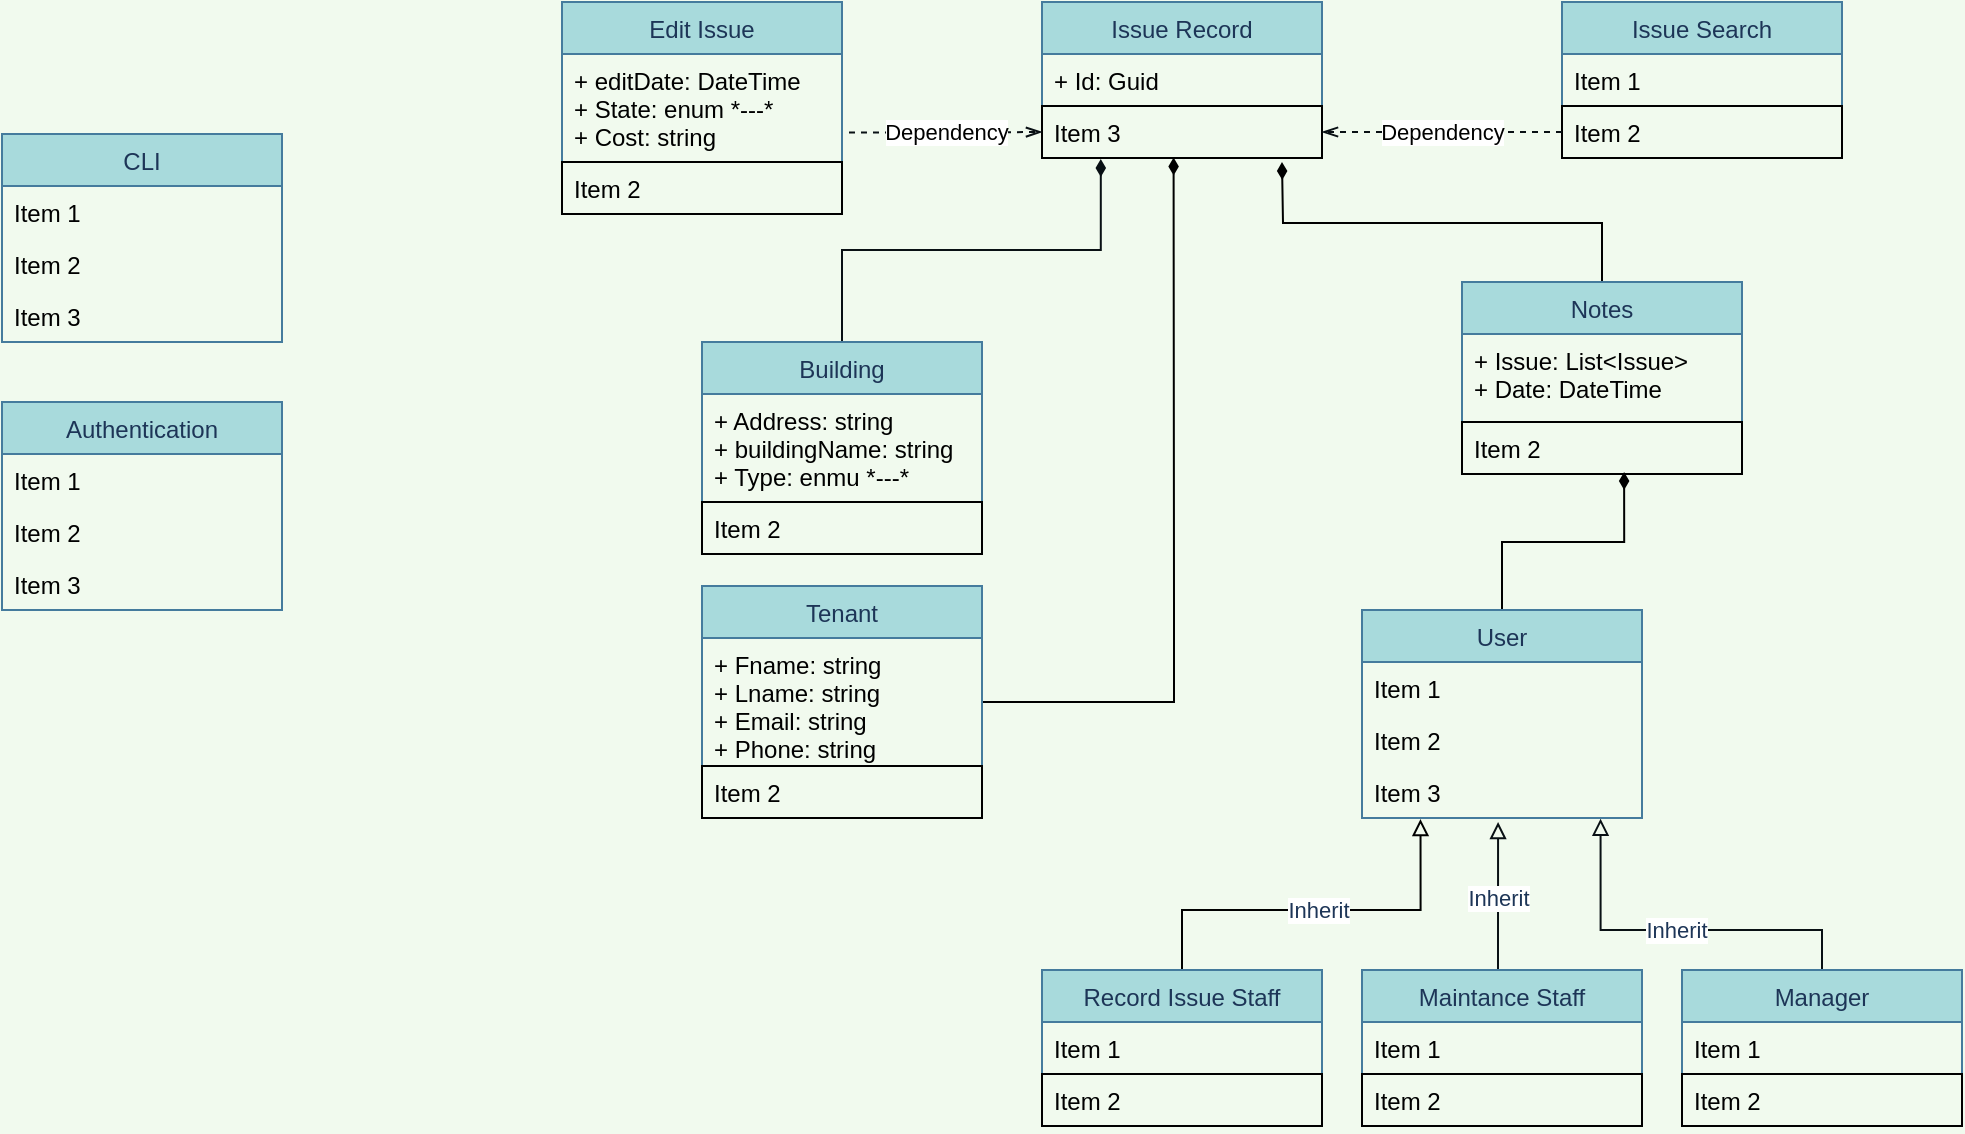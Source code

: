 <mxfile version="14.7.2" type="github">
  <diagram id="ytJm-4WcB6ZGAaltWZKI" name="Page-1">
    <mxGraphModel dx="2222" dy="1194" grid="1" gridSize="10" guides="1" tooltips="1" connect="1" arrows="1" fold="1" page="0" pageScale="1" pageWidth="1169" pageHeight="827" background="#F1FAEE" math="0" shadow="0">
      <root>
        <mxCell id="0" />
        <mxCell id="1" parent="0" />
        <mxCell id="Lo6s8V4BhfVK1jpsfnPi-21" value="Inherit" style="edgeStyle=orthogonalEdgeStyle;rounded=0;sketch=0;orthogonalLoop=1;jettySize=auto;html=1;exitX=0.5;exitY=0;exitDx=0;exitDy=0;fontColor=#1D3557;fillColor=#A8DADC;entryX=0.209;entryY=1.021;entryDx=0;entryDy=0;entryPerimeter=0;endArrow=block;endFill=0;" parent="1" source="Lo6s8V4BhfVK1jpsfnPi-1" edge="1" target="Lo6s8V4BhfVK1jpsfnPi-20">
          <mxGeometry relative="1" as="geometry">
            <mxPoint x="130" y="14" as="targetPoint" />
            <Array as="points">
              <mxPoint x="10" y="54" />
              <mxPoint x="129" y="54" />
            </Array>
          </mxGeometry>
        </mxCell>
        <mxCell id="Lo6s8V4BhfVK1jpsfnPi-1" value="Record Issue Staff" style="swimlane;fontStyle=0;childLayout=stackLayout;horizontal=1;startSize=26;horizontalStack=0;resizeParent=1;resizeParentMax=0;resizeLast=0;collapsible=1;marginBottom=0;rounded=0;sketch=0;fontColor=#1D3557;strokeColor=#457B9D;fillColor=#A8DADC;" parent="1" vertex="1">
          <mxGeometry x="-60" y="84" width="140" height="78" as="geometry" />
        </mxCell>
        <mxCell id="Lo6s8V4BhfVK1jpsfnPi-2" value="Item 1" style="text;strokeColor=none;fillColor=none;align=left;verticalAlign=top;spacingLeft=4;spacingRight=4;overflow=hidden;rotatable=0;points=[[0,0.5],[1,0.5]];portConstraint=eastwest;" parent="Lo6s8V4BhfVK1jpsfnPi-1" vertex="1">
          <mxGeometry y="26" width="140" height="26" as="geometry" />
        </mxCell>
        <mxCell id="Lo6s8V4BhfVK1jpsfnPi-3" value="Item 2" style="text;fillColor=none;align=left;verticalAlign=top;spacingLeft=4;spacingRight=4;overflow=hidden;rotatable=0;points=[[0,0.5],[1,0.5]];portConstraint=eastwest;strokeColor=#000000;" parent="Lo6s8V4BhfVK1jpsfnPi-1" vertex="1">
          <mxGeometry y="52" width="140" height="26" as="geometry" />
        </mxCell>
        <mxCell id="Lo6s8V4BhfVK1jpsfnPi-22" value="Inherit" style="edgeStyle=orthogonalEdgeStyle;rounded=0;sketch=0;orthogonalLoop=1;jettySize=auto;html=1;exitX=0.5;exitY=0;exitDx=0;exitDy=0;entryX=0.486;entryY=1.077;entryDx=0;entryDy=0;entryPerimeter=0;fontColor=#1D3557;fillColor=#A8DADC;strokeColor=#091014;endArrow=block;endFill=0;" parent="1" source="Lo6s8V4BhfVK1jpsfnPi-5" target="Lo6s8V4BhfVK1jpsfnPi-20" edge="1">
          <mxGeometry relative="1" as="geometry">
            <Array as="points">
              <mxPoint x="168" y="84" />
            </Array>
          </mxGeometry>
        </mxCell>
        <mxCell id="Lo6s8V4BhfVK1jpsfnPi-5" value="Maintance Staff" style="swimlane;fontStyle=0;childLayout=stackLayout;horizontal=1;startSize=26;horizontalStack=0;resizeParent=1;resizeParentMax=0;resizeLast=0;collapsible=1;marginBottom=0;rounded=0;sketch=0;fontColor=#1D3557;strokeColor=#457B9D;fillColor=#A8DADC;" parent="1" vertex="1">
          <mxGeometry x="100" y="84" width="140" height="78" as="geometry" />
        </mxCell>
        <mxCell id="Lo6s8V4BhfVK1jpsfnPi-6" value="Item 1" style="text;strokeColor=none;fillColor=none;align=left;verticalAlign=top;spacingLeft=4;spacingRight=4;overflow=hidden;rotatable=0;points=[[0,0.5],[1,0.5]];portConstraint=eastwest;" parent="Lo6s8V4BhfVK1jpsfnPi-5" vertex="1">
          <mxGeometry y="26" width="140" height="26" as="geometry" />
        </mxCell>
        <mxCell id="Lo6s8V4BhfVK1jpsfnPi-7" value="Item 2" style="text;fillColor=none;align=left;verticalAlign=top;spacingLeft=4;spacingRight=4;overflow=hidden;rotatable=0;points=[[0,0.5],[1,0.5]];portConstraint=eastwest;strokeColor=#000000;" parent="Lo6s8V4BhfVK1jpsfnPi-5" vertex="1">
          <mxGeometry y="52" width="140" height="26" as="geometry" />
        </mxCell>
        <mxCell id="Lo6s8V4BhfVK1jpsfnPi-23" value="Inherit" style="edgeStyle=orthogonalEdgeStyle;rounded=0;sketch=0;orthogonalLoop=1;jettySize=auto;html=1;exitX=0.5;exitY=0;exitDx=0;exitDy=0;fontColor=#1D3557;fillColor=#A8DADC;strokeColor=#091014;entryX=0.852;entryY=1.013;entryDx=0;entryDy=0;entryPerimeter=0;endArrow=block;endFill=0;" parent="1" source="Lo6s8V4BhfVK1jpsfnPi-9" target="Lo6s8V4BhfVK1jpsfnPi-20" edge="1">
          <mxGeometry relative="1" as="geometry">
            <mxPoint x="220" y="34" as="targetPoint" />
            <Array as="points">
              <mxPoint x="330" y="64" />
              <mxPoint x="219" y="64" />
            </Array>
          </mxGeometry>
        </mxCell>
        <mxCell id="Lo6s8V4BhfVK1jpsfnPi-9" value="Manager" style="swimlane;fontStyle=0;childLayout=stackLayout;horizontal=1;startSize=26;horizontalStack=0;resizeParent=1;resizeParentMax=0;resizeLast=0;collapsible=1;marginBottom=0;rounded=0;sketch=0;fontColor=#1D3557;strokeColor=#457B9D;fillColor=#A8DADC;" parent="1" vertex="1">
          <mxGeometry x="260" y="84" width="140" height="78" as="geometry" />
        </mxCell>
        <mxCell id="Lo6s8V4BhfVK1jpsfnPi-10" value="Item 1" style="text;strokeColor=none;fillColor=none;align=left;verticalAlign=top;spacingLeft=4;spacingRight=4;overflow=hidden;rotatable=0;points=[[0,0.5],[1,0.5]];portConstraint=eastwest;" parent="Lo6s8V4BhfVK1jpsfnPi-9" vertex="1">
          <mxGeometry y="26" width="140" height="26" as="geometry" />
        </mxCell>
        <mxCell id="Lo6s8V4BhfVK1jpsfnPi-11" value="Item 2" style="text;fillColor=none;align=left;verticalAlign=top;spacingLeft=4;spacingRight=4;overflow=hidden;rotatable=0;points=[[0,0.5],[1,0.5]];portConstraint=eastwest;strokeColor=#000000;" parent="Lo6s8V4BhfVK1jpsfnPi-9" vertex="1">
          <mxGeometry y="52" width="140" height="26" as="geometry" />
        </mxCell>
        <mxCell id="2NKSA_wgAgDvabQHiUOF-1" style="edgeStyle=orthogonalEdgeStyle;rounded=0;orthogonalLoop=1;jettySize=auto;html=1;exitX=1;exitY=0.5;exitDx=0;exitDy=0;entryX=0.47;entryY=0.991;entryDx=0;entryDy=0;entryPerimeter=0;endArrow=diamondThin;endFill=1;" edge="1" parent="1" source="Lo6s8V4BhfVK1jpsfnPi-14" target="S9WSTFggVogABzAUVLgP-4">
          <mxGeometry relative="1" as="geometry">
            <Array as="points">
              <mxPoint x="6" y="-50" />
              <mxPoint x="6" y="-100" />
            </Array>
          </mxGeometry>
        </mxCell>
        <mxCell id="Lo6s8V4BhfVK1jpsfnPi-13" value="Tenant" style="swimlane;fontStyle=0;childLayout=stackLayout;horizontal=1;startSize=26;horizontalStack=0;resizeParent=1;resizeParentMax=0;resizeLast=0;collapsible=1;marginBottom=0;rounded=0;sketch=0;fontColor=#1D3557;strokeColor=#457B9D;fillColor=#A8DADC;" parent="1" vertex="1">
          <mxGeometry x="-230" y="-108" width="140" height="116" as="geometry" />
        </mxCell>
        <mxCell id="Lo6s8V4BhfVK1jpsfnPi-14" value="+ Fname: string&#xa;+ Lname: string&#xa;+ Email: string&#xa;+ Phone: string" style="text;strokeColor=none;fillColor=none;align=left;verticalAlign=top;spacingLeft=4;spacingRight=4;overflow=hidden;rotatable=0;points=[[0,0.5],[1,0.5]];portConstraint=eastwest;" parent="Lo6s8V4BhfVK1jpsfnPi-13" vertex="1">
          <mxGeometry y="26" width="140" height="64" as="geometry" />
        </mxCell>
        <mxCell id="Lo6s8V4BhfVK1jpsfnPi-15" value="Item 2" style="text;fillColor=none;align=left;verticalAlign=top;spacingLeft=4;spacingRight=4;overflow=hidden;rotatable=0;points=[[0,0.5],[1,0.5]];portConstraint=eastwest;strokeColor=#000000;" parent="Lo6s8V4BhfVK1jpsfnPi-13" vertex="1">
          <mxGeometry y="90" width="140" height="26" as="geometry" />
        </mxCell>
        <mxCell id="2NKSA_wgAgDvabQHiUOF-2" style="edgeStyle=orthogonalEdgeStyle;rounded=0;orthogonalLoop=1;jettySize=auto;html=1;exitX=0.5;exitY=0;exitDx=0;exitDy=0;entryX=0.579;entryY=0.962;entryDx=0;entryDy=0;entryPerimeter=0;endArrow=diamondThin;endFill=1;" edge="1" parent="1" source="Lo6s8V4BhfVK1jpsfnPi-17" target="S9WSTFggVogABzAUVLgP-23">
          <mxGeometry relative="1" as="geometry" />
        </mxCell>
        <mxCell id="Lo6s8V4BhfVK1jpsfnPi-17" value="User" style="swimlane;fontStyle=0;childLayout=stackLayout;horizontal=1;startSize=26;horizontalStack=0;resizeParent=1;resizeParentMax=0;resizeLast=0;collapsible=1;marginBottom=0;rounded=0;sketch=0;fontColor=#1D3557;strokeColor=#457B9D;fillColor=#A8DADC;" parent="1" vertex="1">
          <mxGeometry x="100" y="-96" width="140" height="104" as="geometry" />
        </mxCell>
        <mxCell id="Lo6s8V4BhfVK1jpsfnPi-18" value="Item 1" style="text;strokeColor=none;fillColor=none;align=left;verticalAlign=top;spacingLeft=4;spacingRight=4;overflow=hidden;rotatable=0;points=[[0,0.5],[1,0.5]];portConstraint=eastwest;" parent="Lo6s8V4BhfVK1jpsfnPi-17" vertex="1">
          <mxGeometry y="26" width="140" height="26" as="geometry" />
        </mxCell>
        <mxCell id="Lo6s8V4BhfVK1jpsfnPi-19" value="Item 2" style="text;strokeColor=none;fillColor=none;align=left;verticalAlign=top;spacingLeft=4;spacingRight=4;overflow=hidden;rotatable=0;points=[[0,0.5],[1,0.5]];portConstraint=eastwest;" parent="Lo6s8V4BhfVK1jpsfnPi-17" vertex="1">
          <mxGeometry y="52" width="140" height="26" as="geometry" />
        </mxCell>
        <mxCell id="Lo6s8V4BhfVK1jpsfnPi-20" value="Item 3" style="text;strokeColor=none;fillColor=none;align=left;verticalAlign=top;spacingLeft=4;spacingRight=4;overflow=hidden;rotatable=0;points=[[0,0.5],[1,0.5]];portConstraint=eastwest;" parent="Lo6s8V4BhfVK1jpsfnPi-17" vertex="1">
          <mxGeometry y="78" width="140" height="26" as="geometry" />
        </mxCell>
        <mxCell id="S9WSTFggVogABzAUVLgP-1" value="Issue Record" style="swimlane;fontStyle=0;childLayout=stackLayout;horizontal=1;startSize=26;horizontalStack=0;resizeParent=1;resizeParentMax=0;resizeLast=0;collapsible=1;marginBottom=0;rounded=0;sketch=0;fontColor=#1D3557;strokeColor=#457B9D;fillColor=#A8DADC;" parent="1" vertex="1">
          <mxGeometry x="-60" y="-400" width="140" height="78" as="geometry" />
        </mxCell>
        <mxCell id="S9WSTFggVogABzAUVLgP-2" value="+ Id: Guid" style="text;strokeColor=none;fillColor=none;align=left;verticalAlign=top;spacingLeft=4;spacingRight=4;overflow=hidden;rotatable=0;points=[[0,0.5],[1,0.5]];portConstraint=eastwest;" parent="S9WSTFggVogABzAUVLgP-1" vertex="1">
          <mxGeometry y="26" width="140" height="26" as="geometry" />
        </mxCell>
        <mxCell id="S9WSTFggVogABzAUVLgP-4" value="Item 3" style="text;fillColor=none;align=left;verticalAlign=top;spacingLeft=4;spacingRight=4;overflow=hidden;rotatable=0;points=[[0,0.5],[1,0.5]];portConstraint=eastwest;strokeColor=#000000;" parent="S9WSTFggVogABzAUVLgP-1" vertex="1">
          <mxGeometry y="52" width="140" height="26" as="geometry" />
        </mxCell>
        <mxCell id="S9WSTFggVogABzAUVLgP-5" value="Issue Search" style="swimlane;fontStyle=0;childLayout=stackLayout;horizontal=1;startSize=26;horizontalStack=0;resizeParent=1;resizeParentMax=0;resizeLast=0;collapsible=1;marginBottom=0;rounded=0;sketch=0;fontColor=#1D3557;strokeColor=#457B9D;fillColor=#A8DADC;" parent="1" vertex="1">
          <mxGeometry x="200" y="-400" width="140" height="78" as="geometry" />
        </mxCell>
        <mxCell id="S9WSTFggVogABzAUVLgP-6" value="Item 1" style="text;strokeColor=none;fillColor=none;align=left;verticalAlign=top;spacingLeft=4;spacingRight=4;overflow=hidden;rotatable=0;points=[[0,0.5],[1,0.5]];portConstraint=eastwest;" parent="S9WSTFggVogABzAUVLgP-5" vertex="1">
          <mxGeometry y="26" width="140" height="26" as="geometry" />
        </mxCell>
        <mxCell id="S9WSTFggVogABzAUVLgP-7" value="Item 2" style="text;fillColor=none;align=left;verticalAlign=top;spacingLeft=4;spacingRight=4;overflow=hidden;rotatable=0;points=[[0,0.5],[1,0.5]];portConstraint=eastwest;strokeColor=#000000;" parent="S9WSTFggVogABzAUVLgP-5" vertex="1">
          <mxGeometry y="52" width="140" height="26" as="geometry" />
        </mxCell>
        <mxCell id="S9WSTFggVogABzAUVLgP-13" value="CLI" style="swimlane;fontStyle=0;childLayout=stackLayout;horizontal=1;startSize=26;horizontalStack=0;resizeParent=1;resizeParentMax=0;resizeLast=0;collapsible=1;marginBottom=0;rounded=0;sketch=0;fontColor=#1D3557;strokeColor=#457B9D;fillColor=#A8DADC;" parent="1" vertex="1">
          <mxGeometry x="-580" y="-334" width="140" height="104" as="geometry" />
        </mxCell>
        <mxCell id="S9WSTFggVogABzAUVLgP-14" value="Item 1" style="text;strokeColor=none;fillColor=none;align=left;verticalAlign=top;spacingLeft=4;spacingRight=4;overflow=hidden;rotatable=0;points=[[0,0.5],[1,0.5]];portConstraint=eastwest;" parent="S9WSTFggVogABzAUVLgP-13" vertex="1">
          <mxGeometry y="26" width="140" height="26" as="geometry" />
        </mxCell>
        <mxCell id="S9WSTFggVogABzAUVLgP-15" value="Item 2" style="text;strokeColor=none;fillColor=none;align=left;verticalAlign=top;spacingLeft=4;spacingRight=4;overflow=hidden;rotatable=0;points=[[0,0.5],[1,0.5]];portConstraint=eastwest;" parent="S9WSTFggVogABzAUVLgP-13" vertex="1">
          <mxGeometry y="52" width="140" height="26" as="geometry" />
        </mxCell>
        <mxCell id="S9WSTFggVogABzAUVLgP-16" value="Item 3" style="text;strokeColor=none;fillColor=none;align=left;verticalAlign=top;spacingLeft=4;spacingRight=4;overflow=hidden;rotatable=0;points=[[0,0.5],[1,0.5]];portConstraint=eastwest;" parent="S9WSTFggVogABzAUVLgP-13" vertex="1">
          <mxGeometry y="78" width="140" height="26" as="geometry" />
        </mxCell>
        <mxCell id="S9WSTFggVogABzAUVLgP-26" style="edgeStyle=orthogonalEdgeStyle;rounded=0;orthogonalLoop=1;jettySize=auto;html=1;exitX=0.5;exitY=0;exitDx=0;exitDy=0;shadow=0;sketch=0;endArrow=diamondThin;endFill=1;" parent="1" source="S9WSTFggVogABzAUVLgP-21" edge="1">
          <mxGeometry relative="1" as="geometry">
            <mxPoint x="60" y="-320" as="targetPoint" />
          </mxGeometry>
        </mxCell>
        <mxCell id="S9WSTFggVogABzAUVLgP-21" value="Notes" style="swimlane;fontStyle=0;childLayout=stackLayout;horizontal=1;startSize=26;horizontalStack=0;resizeParent=1;resizeParentMax=0;resizeLast=0;collapsible=1;marginBottom=0;rounded=0;sketch=0;fontColor=#1D3557;strokeColor=#457B9D;fillColor=#A8DADC;" parent="1" vertex="1">
          <mxGeometry x="150" y="-260" width="140" height="96" as="geometry" />
        </mxCell>
        <mxCell id="S9WSTFggVogABzAUVLgP-22" value="+ Issue: List&lt;Issue&gt;&#xa;+ Date: DateTime" style="text;strokeColor=none;fillColor=none;align=left;verticalAlign=top;spacingLeft=4;spacingRight=4;overflow=hidden;rotatable=0;points=[[0,0.5],[1,0.5]];portConstraint=eastwest;" parent="S9WSTFggVogABzAUVLgP-21" vertex="1">
          <mxGeometry y="26" width="140" height="44" as="geometry" />
        </mxCell>
        <mxCell id="S9WSTFggVogABzAUVLgP-23" value="Item 2" style="text;fillColor=none;align=left;verticalAlign=top;spacingLeft=4;spacingRight=4;overflow=hidden;rotatable=0;points=[[0,0.5],[1,0.5]];portConstraint=eastwest;strokeColor=#000000;" parent="S9WSTFggVogABzAUVLgP-21" vertex="1">
          <mxGeometry y="70" width="140" height="26" as="geometry" />
        </mxCell>
        <mxCell id="S9WSTFggVogABzAUVLgP-28" value="Dependency" style="edgeStyle=orthogonalEdgeStyle;rounded=0;sketch=0;orthogonalLoop=1;jettySize=auto;html=1;exitX=0;exitY=0.5;exitDx=0;exitDy=0;entryX=1;entryY=0.5;entryDx=0;entryDy=0;shadow=0;strokeColor=#091014;dashed=1;endArrow=openThin;endFill=0;" parent="1" source="S9WSTFggVogABzAUVLgP-7" edge="1">
          <mxGeometry relative="1" as="geometry">
            <mxPoint x="80.0" y="-335" as="targetPoint" />
          </mxGeometry>
        </mxCell>
        <mxCell id="S9WSTFggVogABzAUVLgP-29" value="Edit Issue" style="swimlane;fontStyle=0;childLayout=stackLayout;horizontal=1;startSize=26;horizontalStack=0;resizeParent=1;resizeParentMax=0;resizeLast=0;collapsible=1;marginBottom=0;rounded=0;sketch=0;fontColor=#1D3557;strokeColor=#457B9D;fillColor=#A8DADC;" parent="1" vertex="1">
          <mxGeometry x="-300" y="-400" width="140" height="106" as="geometry" />
        </mxCell>
        <mxCell id="S9WSTFggVogABzAUVLgP-30" value="+ editDate: DateTime&#xa;+ State: enum *---*&#xa;+ Cost: string" style="text;strokeColor=none;fillColor=none;align=left;verticalAlign=top;spacingLeft=4;spacingRight=4;overflow=hidden;rotatable=0;points=[[0,0.5],[1,0.5]];portConstraint=eastwest;" parent="S9WSTFggVogABzAUVLgP-29" vertex="1">
          <mxGeometry y="26" width="140" height="54" as="geometry" />
        </mxCell>
        <mxCell id="S9WSTFggVogABzAUVLgP-31" value="Item 2" style="text;fillColor=none;align=left;verticalAlign=top;spacingLeft=4;spacingRight=4;overflow=hidden;rotatable=0;points=[[0,0.5],[1,0.5]];portConstraint=eastwest;strokeColor=#000000;" parent="S9WSTFggVogABzAUVLgP-29" vertex="1">
          <mxGeometry y="80" width="140" height="26" as="geometry" />
        </mxCell>
        <mxCell id="S9WSTFggVogABzAUVLgP-33" value="Dependency" style="edgeStyle=orthogonalEdgeStyle;rounded=0;sketch=0;orthogonalLoop=1;jettySize=auto;html=1;exitX=1.025;exitY=0.728;exitDx=0;exitDy=0;entryX=0;entryY=0.5;entryDx=0;entryDy=0;shadow=0;strokeColor=#091014;dashed=1;endArrow=openThin;endFill=0;exitPerimeter=0;" parent="1" source="S9WSTFggVogABzAUVLgP-30" edge="1">
          <mxGeometry relative="1" as="geometry">
            <mxPoint x="-40" y="-450" as="sourcePoint" />
            <mxPoint x="-60" y="-335" as="targetPoint" />
          </mxGeometry>
        </mxCell>
        <mxCell id="S9WSTFggVogABzAUVLgP-38" style="edgeStyle=orthogonalEdgeStyle;rounded=0;sketch=0;orthogonalLoop=1;jettySize=auto;html=1;exitX=0.5;exitY=0;exitDx=0;exitDy=0;entryX=0.21;entryY=1.019;entryDx=0;entryDy=0;entryPerimeter=0;shadow=0;endArrow=diamondThin;endFill=1;strokeColor=#091014;" parent="1" source="S9WSTFggVogABzAUVLgP-34" target="S9WSTFggVogABzAUVLgP-4" edge="1">
          <mxGeometry relative="1" as="geometry" />
        </mxCell>
        <mxCell id="S9WSTFggVogABzAUVLgP-34" value="Building" style="swimlane;fontStyle=0;childLayout=stackLayout;horizontal=1;startSize=26;horizontalStack=0;resizeParent=1;resizeParentMax=0;resizeLast=0;collapsible=1;marginBottom=0;rounded=0;sketch=0;fontColor=#1D3557;strokeColor=#457B9D;fillColor=#A8DADC;" parent="1" vertex="1">
          <mxGeometry x="-230" y="-230" width="140" height="106" as="geometry" />
        </mxCell>
        <mxCell id="S9WSTFggVogABzAUVLgP-35" value="+ Address: string&#xa;+ buildingName: string&#xa;+ Type: enmu *---*" style="text;strokeColor=none;fillColor=none;align=left;verticalAlign=top;spacingLeft=4;spacingRight=4;overflow=hidden;rotatable=0;points=[[0,0.5],[1,0.5]];portConstraint=eastwest;" parent="S9WSTFggVogABzAUVLgP-34" vertex="1">
          <mxGeometry y="26" width="140" height="54" as="geometry" />
        </mxCell>
        <mxCell id="S9WSTFggVogABzAUVLgP-36" value="Item 2" style="text;fillColor=none;align=left;verticalAlign=top;spacingLeft=4;spacingRight=4;overflow=hidden;rotatable=0;points=[[0,0.5],[1,0.5]];portConstraint=eastwest;strokeColor=#000000;" parent="S9WSTFggVogABzAUVLgP-34" vertex="1">
          <mxGeometry y="80" width="140" height="26" as="geometry" />
        </mxCell>
        <mxCell id="2NKSA_wgAgDvabQHiUOF-3" value="Authentication" style="swimlane;fontStyle=0;childLayout=stackLayout;horizontal=1;startSize=26;horizontalStack=0;resizeParent=1;resizeParentMax=0;resizeLast=0;collapsible=1;marginBottom=0;rounded=0;sketch=0;fontColor=#1D3557;strokeColor=#457B9D;fillColor=#A8DADC;" vertex="1" parent="1">
          <mxGeometry x="-580" y="-200" width="140" height="104" as="geometry" />
        </mxCell>
        <mxCell id="2NKSA_wgAgDvabQHiUOF-4" value="Item 1" style="text;strokeColor=none;fillColor=none;align=left;verticalAlign=top;spacingLeft=4;spacingRight=4;overflow=hidden;rotatable=0;points=[[0,0.5],[1,0.5]];portConstraint=eastwest;" vertex="1" parent="2NKSA_wgAgDvabQHiUOF-3">
          <mxGeometry y="26" width="140" height="26" as="geometry" />
        </mxCell>
        <mxCell id="2NKSA_wgAgDvabQHiUOF-5" value="Item 2" style="text;strokeColor=none;fillColor=none;align=left;verticalAlign=top;spacingLeft=4;spacingRight=4;overflow=hidden;rotatable=0;points=[[0,0.5],[1,0.5]];portConstraint=eastwest;" vertex="1" parent="2NKSA_wgAgDvabQHiUOF-3">
          <mxGeometry y="52" width="140" height="26" as="geometry" />
        </mxCell>
        <mxCell id="2NKSA_wgAgDvabQHiUOF-6" value="Item 3" style="text;strokeColor=none;fillColor=none;align=left;verticalAlign=top;spacingLeft=4;spacingRight=4;overflow=hidden;rotatable=0;points=[[0,0.5],[1,0.5]];portConstraint=eastwest;" vertex="1" parent="2NKSA_wgAgDvabQHiUOF-3">
          <mxGeometry y="78" width="140" height="26" as="geometry" />
        </mxCell>
      </root>
    </mxGraphModel>
  </diagram>
</mxfile>
